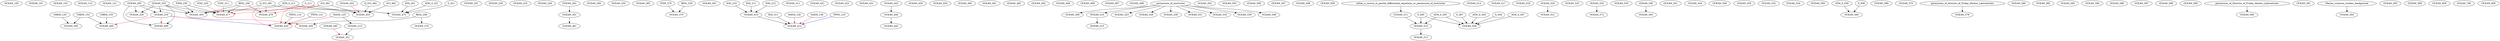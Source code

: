 digraph G {
    OCEAN_100;
    OCEAN_101;
    OCEAN_102;
    OCEAN_115;
    OCEAN_121;
    OCEAN_200;
    OCEAN_201;
    edge [color=black];
    OCEAN_200 -> OCEAN_210;
    OCEAN_250 -> OCEAN_210;
    edge [color=black];
    MATH_125 -> OCEAN_215;
    edge [color=black];
    OCEAN_200 -> OCEAN_220;
    OCEAN_250 -> OCEAN_220;
    OCEAN_230;
    OCEAN_235;
    OCEAN_240;
    OCEAN_250;
    OCEAN_261;
    edge [color=black];
    BIOL_200 -> OCEAN_270;
    OCEAN_285;
    edge [color=black];
    CHEM_152 -> OCEAN_295;
    CHEM_120 -> OCEAN_295;
    OCEAN_300;
    edge [color=black];
    OCEAN_215 -> OCEAN_351;
    edge [color=red];
    OCEAN_285 -> OCEAN_351;
    OCEAN_355;
    edge [color=black];
    OCEAN_261 -> OCEAN_361;
    OCEAN_365;
    edge [color=black];
    FISH_270 -> OCEAN_370;
    BIOL_220 -> OCEAN_370;
    edge [color=black];
    CHEM_152 -> OCEAN_400;
    CHEM_155 -> OCEAN_400;
    edge [color=red];
    OCEAN_210 -> OCEAN_400;
    OCEAN_401;
    edge [color=black];
    OCEAN_200 -> OCEAN_409;
    OCEAN_250 -> OCEAN_409;
    edge [color=red];
    OCEAN_210 -> OCEAN_409;
    edge [color=black];
    ESS_210 -> OCEAN_410;
    ESS_211 -> OCEAN_410;
    ESS_212 -> OCEAN_410;
    OCEAN_411;
    edge [color=black];
    ESS_311 -> OCEAN_412;
    OCEAN_410 -> OCEAN_412;
    edge [color=red];
    MATH_126 -> OCEAN_412;
    MATH_136 -> OCEAN_412;
    edge [color=blue];
    PHYS_123 -> OCEAN_412;
    edge [color=black];
    PHYS_114 -> OCEAN_420;
    PHYS_121 -> OCEAN_420;
    edge [color=red];
    MATH_125 -> OCEAN_420;
    Q_SCI_381 -> OCEAN_420;
    SCI_381 -> OCEAN_420;
    edge [color=blue];
    OCEAN_210 -> OCEAN_420;
    OCEAN_421;
    OCEAN_423;
    edge [color=black];
    BIOL_200 -> OCEAN_430;
    edge [color=red];
    OCEAN_210 -> OCEAN_430;
    OCEAN_431;
    OCEAN_443;
    edge [color=black];
    OCEAN_443 -> OCEAN_444;
    edge [color=black];
    OCEAN_444 -> OCEAN_445;
    OCEAN_450;
    OCEAN_452;
    edge [color=black];
    Q_SCI_381 -> OCEAN_453;
    SCI_381 -> OCEAN_453;
    Q_SCI_482 -> OCEAN_453;
    SCI_482 -> OCEAN_453;
    edge [color=red];
    OCEAN_452 -> OCEAN_453;
    OCEAN_454;
    edge [color=black];
    OCEAN_200 -> OCEAN_455;
    FISH_250 -> OCEAN_455;
    OCEAN_250 -> OCEAN_455;
    BIOL_250 -> OCEAN_455;
    ATM_S_211 -> OCEAN_455;
    S_211 -> OCEAN_455;
    OCEAN_460;
    edge [color=black];
    OCEAN_361 -> OCEAN_461;
    edge [color=black];
    ESS_201 -> OCEAN_475;
    ATM_S_211 -> OCEAN_475;
    S_211 -> OCEAN_475;
    ATM_S_321 -> OCEAN_475;
    S_321 -> OCEAN_475;
    edge [color=black];
    FISH_250 -> OCEAN_477;
    OCEAN_250 -> OCEAN_477;
    BIOL_250 -> OCEAN_477;
    edge [color=red];
    Q_SCI_381 -> OCEAN_477;
    SCI_381 -> OCEAN_477;
    STAT_220 -> OCEAN_477;
    STAT_311 -> OCEAN_477;
    edge [color=black];
    BIOL_250 -> OCEAN_479;
    edge [color=red];
    Q_SCI_381 -> OCEAN_479;
    SCI_381 -> OCEAN_479;
    OCEAN_481;
    OCEAN_482;
    OCEAN_492;
    OCEAN_494;
    OCEAN_496;
    OCEAN_497;
    OCEAN_499;
    edge [color=black];
    permission_of_instructor -> OCEAN_500;
    OCEAN_502;
    OCEAN_503;
    OCEAN_506;
    OCEAN_507;
    OCEAN_508;
    OCEAN_509;
    edge [color=black];
    permission_of_instructor -> OCEAN_510;
    edge [color=black];
    either_a_course_in_partial_differential_equations_or_permission_of_instructor -> OCEAN_511;
    edge [color=black];
    OCEAN_511 -> OCEAN_512;
    ATM_S_505 -> OCEAN_512;
    S_505 -> OCEAN_512;
    edge [color=black];
    OCEAN_512 -> OCEAN_513;
    OCEAN_514;
    edge [color=black];
    OCEAN_510 -> OCEAN_515;
    OCEAN_517;
    OCEAN_518;
    OCEAN_520;
    edge [color=black];
    OCEAN_520 -> OCEAN_521;
    OCEAN_522;
    edge [color=black];
    permission_of_instructor -> OCEAN_523;
    edge [color=black];
    permission_of_instructor -> OCEAN_529;
    edge [color=black];
    permission_of_instructor -> OCEAN_530;
    edge [color=black];
    permission_of_instructor -> OCEAN_531;
    OCEAN_532;
    edge [color=black];
    permission_of_instructor -> OCEAN_533;
    OCEAN_535;
    edge [color=black];
    permission_of_instructor -> OCEAN_539;
    OCEAN_540;
    OCEAN_541;
    OCEAN_544;
    edge [color=black];
    OCEAN_540 -> OCEAN_545;
    OCEAN_546;
    edge [color=black];
    permission_of_instructor -> OCEAN_549;
    OCEAN_550;
    OCEAN_552;
    OCEAN_554;
    edge [color=black];
    ATM_S_587 -> OCEAN_558;
    S_587 -> OCEAN_558;
    ATM_S_504 -> OCEAN_558;
    S_504 -> OCEAN_558;
    ATM_S_505 -> OCEAN_558;
    S_505 -> OCEAN_558;
    OCEAN_559;
    edge [color=black];
    ATM_S_509 -> OCEAN_560;
    S_509 -> OCEAN_560;
    OCEAN_569;
    OCEAN_570;
    edge [color=black];
    OCEAN_532 -> OCEAN_572;
    edge [color=black];
    permission_of_director_of_Friday_Harbor_Laboratories -> OCEAN_578;
    OCEAN_580;
    OCEAN_582;
    OCEAN_583;
    OCEAN_584;
    OCEAN_586;
    OCEAN_587;
    OCEAN_588;
    OCEAN_589;
    edge [color=black];
    permission_of_Director_of_Friday_Harbor_Laboratories -> OCEAN_590;
    OCEAN_591;
    edge [color=black];
    Marine_sciences_studies_background -> OCEAN_592;
    OCEAN_593;
    OCEAN_596;
    OCEAN_600;
    OCEAN_700;
    OCEAN_800;
}
